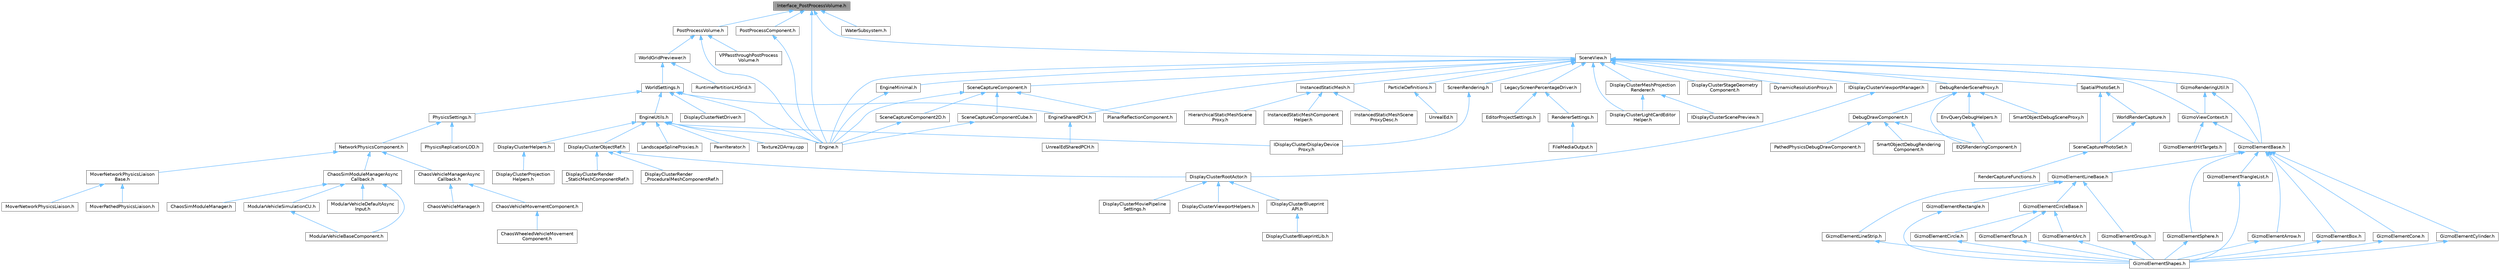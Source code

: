 digraph "Interface_PostProcessVolume.h"
{
 // INTERACTIVE_SVG=YES
 // LATEX_PDF_SIZE
  bgcolor="transparent";
  edge [fontname=Helvetica,fontsize=10,labelfontname=Helvetica,labelfontsize=10];
  node [fontname=Helvetica,fontsize=10,shape=box,height=0.2,width=0.4];
  Node1 [id="Node000001",label="Interface_PostProcessVolume.h",height=0.2,width=0.4,color="gray40", fillcolor="grey60", style="filled", fontcolor="black",tooltip=" "];
  Node1 -> Node2 [id="edge1_Node000001_Node000002",dir="back",color="steelblue1",style="solid",tooltip=" "];
  Node2 [id="Node000002",label="Engine.h",height=0.2,width=0.4,color="grey40", fillcolor="white", style="filled",URL="$d1/d34/Public_2Engine_8h.html",tooltip=" "];
  Node1 -> Node3 [id="edge2_Node000001_Node000003",dir="back",color="steelblue1",style="solid",tooltip=" "];
  Node3 [id="Node000003",label="PostProcessComponent.h",height=0.2,width=0.4,color="grey40", fillcolor="white", style="filled",URL="$d7/db2/PostProcessComponent_8h.html",tooltip=" "];
  Node3 -> Node2 [id="edge3_Node000003_Node000002",dir="back",color="steelblue1",style="solid",tooltip=" "];
  Node1 -> Node4 [id="edge4_Node000001_Node000004",dir="back",color="steelblue1",style="solid",tooltip=" "];
  Node4 [id="Node000004",label="PostProcessVolume.h",height=0.2,width=0.4,color="grey40", fillcolor="white", style="filled",URL="$d3/dd0/PostProcessVolume_8h.html",tooltip=" "];
  Node4 -> Node2 [id="edge5_Node000004_Node000002",dir="back",color="steelblue1",style="solid",tooltip=" "];
  Node4 -> Node5 [id="edge6_Node000004_Node000005",dir="back",color="steelblue1",style="solid",tooltip=" "];
  Node5 [id="Node000005",label="VPPassthroughPostProcess\lVolume.h",height=0.2,width=0.4,color="grey40", fillcolor="white", style="filled",URL="$d4/d66/VPPassthroughPostProcessVolume_8h.html",tooltip=" "];
  Node4 -> Node6 [id="edge7_Node000004_Node000006",dir="back",color="steelblue1",style="solid",tooltip=" "];
  Node6 [id="Node000006",label="WorldGridPreviewer.h",height=0.2,width=0.4,color="grey40", fillcolor="white", style="filled",URL="$d2/d7a/WorldGridPreviewer_8h.html",tooltip=" "];
  Node6 -> Node7 [id="edge8_Node000006_Node000007",dir="back",color="steelblue1",style="solid",tooltip=" "];
  Node7 [id="Node000007",label="RuntimePartitionLHGrid.h",height=0.2,width=0.4,color="grey40", fillcolor="white", style="filled",URL="$d7/d7d/RuntimePartitionLHGrid_8h.html",tooltip=" "];
  Node6 -> Node8 [id="edge9_Node000006_Node000008",dir="back",color="steelblue1",style="solid",tooltip=" "];
  Node8 [id="Node000008",label="WorldSettings.h",height=0.2,width=0.4,color="grey40", fillcolor="white", style="filled",URL="$dd/d74/WorldSettings_8h.html",tooltip=" "];
  Node8 -> Node9 [id="edge10_Node000008_Node000009",dir="back",color="steelblue1",style="solid",tooltip=" "];
  Node9 [id="Node000009",label="DisplayClusterNetDriver.h",height=0.2,width=0.4,color="grey40", fillcolor="white", style="filled",URL="$db/de1/DisplayClusterNetDriver_8h.html",tooltip=" "];
  Node8 -> Node2 [id="edge11_Node000008_Node000002",dir="back",color="steelblue1",style="solid",tooltip=" "];
  Node8 -> Node10 [id="edge12_Node000008_Node000010",dir="back",color="steelblue1",style="solid",tooltip=" "];
  Node10 [id="Node000010",label="EngineSharedPCH.h",height=0.2,width=0.4,color="grey40", fillcolor="white", style="filled",URL="$dc/dbb/EngineSharedPCH_8h.html",tooltip=" "];
  Node10 -> Node11 [id="edge13_Node000010_Node000011",dir="back",color="steelblue1",style="solid",tooltip=" "];
  Node11 [id="Node000011",label="UnrealEdSharedPCH.h",height=0.2,width=0.4,color="grey40", fillcolor="white", style="filled",URL="$d1/de6/UnrealEdSharedPCH_8h.html",tooltip=" "];
  Node8 -> Node12 [id="edge14_Node000008_Node000012",dir="back",color="steelblue1",style="solid",tooltip=" "];
  Node12 [id="Node000012",label="EngineUtils.h",height=0.2,width=0.4,color="grey40", fillcolor="white", style="filled",URL="$d4/d61/EngineUtils_8h.html",tooltip=" "];
  Node12 -> Node13 [id="edge15_Node000012_Node000013",dir="back",color="steelblue1",style="solid",tooltip=" "];
  Node13 [id="Node000013",label="DisplayClusterHelpers.h",height=0.2,width=0.4,color="grey40", fillcolor="white", style="filled",URL="$da/dda/DisplayClusterHelpers_8h.html",tooltip=" "];
  Node13 -> Node14 [id="edge16_Node000013_Node000014",dir="back",color="steelblue1",style="solid",tooltip=" "];
  Node14 [id="Node000014",label="DisplayClusterProjection\lHelpers.h",height=0.2,width=0.4,color="grey40", fillcolor="white", style="filled",URL="$df/d0b/DisplayClusterProjectionHelpers_8h.html",tooltip=" "];
  Node12 -> Node15 [id="edge17_Node000012_Node000015",dir="back",color="steelblue1",style="solid",tooltip=" "];
  Node15 [id="Node000015",label="DisplayClusterObjectRef.h",height=0.2,width=0.4,color="grey40", fillcolor="white", style="filled",URL="$d9/d87/DisplayClusterObjectRef_8h.html",tooltip=" "];
  Node15 -> Node16 [id="edge18_Node000015_Node000016",dir="back",color="steelblue1",style="solid",tooltip=" "];
  Node16 [id="Node000016",label="DisplayClusterRender\l_ProceduralMeshComponentRef.h",height=0.2,width=0.4,color="grey40", fillcolor="white", style="filled",URL="$da/dbe/DisplayClusterRender__ProceduralMeshComponentRef_8h.html",tooltip=" "];
  Node15 -> Node17 [id="edge19_Node000015_Node000017",dir="back",color="steelblue1",style="solid",tooltip=" "];
  Node17 [id="Node000017",label="DisplayClusterRender\l_StaticMeshComponentRef.h",height=0.2,width=0.4,color="grey40", fillcolor="white", style="filled",URL="$dd/d84/DisplayClusterRender__StaticMeshComponentRef_8h.html",tooltip=" "];
  Node15 -> Node18 [id="edge20_Node000015_Node000018",dir="back",color="steelblue1",style="solid",tooltip=" "];
  Node18 [id="Node000018",label="DisplayClusterRootActor.h",height=0.2,width=0.4,color="grey40", fillcolor="white", style="filled",URL="$d0/d41/DisplayClusterRootActor_8h.html",tooltip=" "];
  Node18 -> Node19 [id="edge21_Node000018_Node000019",dir="back",color="steelblue1",style="solid",tooltip=" "];
  Node19 [id="Node000019",label="DisplayClusterMoviePipeline\lSettings.h",height=0.2,width=0.4,color="grey40", fillcolor="white", style="filled",URL="$d7/d56/DisplayClusterMoviePipelineSettings_8h.html",tooltip=" "];
  Node18 -> Node20 [id="edge22_Node000018_Node000020",dir="back",color="steelblue1",style="solid",tooltip=" "];
  Node20 [id="Node000020",label="DisplayClusterViewportHelpers.h",height=0.2,width=0.4,color="grey40", fillcolor="white", style="filled",URL="$d6/d8b/DisplayClusterViewportHelpers_8h.html",tooltip=" "];
  Node18 -> Node21 [id="edge23_Node000018_Node000021",dir="back",color="steelblue1",style="solid",tooltip=" "];
  Node21 [id="Node000021",label="IDisplayClusterBlueprint\lAPI.h",height=0.2,width=0.4,color="grey40", fillcolor="white", style="filled",URL="$d6/dd6/IDisplayClusterBlueprintAPI_8h.html",tooltip=" "];
  Node21 -> Node22 [id="edge24_Node000021_Node000022",dir="back",color="steelblue1",style="solid",tooltip=" "];
  Node22 [id="Node000022",label="DisplayClusterBlueprintLib.h",height=0.2,width=0.4,color="grey40", fillcolor="white", style="filled",URL="$d9/d13/DisplayClusterBlueprintLib_8h.html",tooltip=" "];
  Node12 -> Node2 [id="edge25_Node000012_Node000002",dir="back",color="steelblue1",style="solid",tooltip=" "];
  Node12 -> Node23 [id="edge26_Node000012_Node000023",dir="back",color="steelblue1",style="solid",tooltip=" "];
  Node23 [id="Node000023",label="IDisplayClusterDisplayDevice\lProxy.h",height=0.2,width=0.4,color="grey40", fillcolor="white", style="filled",URL="$dd/d48/IDisplayClusterDisplayDeviceProxy_8h.html",tooltip=" "];
  Node12 -> Node24 [id="edge27_Node000012_Node000024",dir="back",color="steelblue1",style="solid",tooltip=" "];
  Node24 [id="Node000024",label="LandscapeSplineProxies.h",height=0.2,width=0.4,color="grey40", fillcolor="white", style="filled",URL="$d6/d6f/LandscapeSplineProxies_8h.html",tooltip=" "];
  Node12 -> Node25 [id="edge28_Node000012_Node000025",dir="back",color="steelblue1",style="solid",tooltip=" "];
  Node25 [id="Node000025",label="PawnIterator.h",height=0.2,width=0.4,color="grey40", fillcolor="white", style="filled",URL="$d3/d9c/PawnIterator_8h.html",tooltip=" "];
  Node12 -> Node26 [id="edge29_Node000012_Node000026",dir="back",color="steelblue1",style="solid",tooltip=" "];
  Node26 [id="Node000026",label="Texture2DArray.cpp",height=0.2,width=0.4,color="grey40", fillcolor="white", style="filled",URL="$d7/d13/Texture2DArray_8cpp.html",tooltip=" "];
  Node8 -> Node27 [id="edge30_Node000008_Node000027",dir="back",color="steelblue1",style="solid",tooltip=" "];
  Node27 [id="Node000027",label="PhysicsSettings.h",height=0.2,width=0.4,color="grey40", fillcolor="white", style="filled",URL="$d7/db9/PhysicsSettings_8h.html",tooltip=" "];
  Node27 -> Node28 [id="edge31_Node000027_Node000028",dir="back",color="steelblue1",style="solid",tooltip=" "];
  Node28 [id="Node000028",label="NetworkPhysicsComponent.h",height=0.2,width=0.4,color="grey40", fillcolor="white", style="filled",URL="$d5/dcb/NetworkPhysicsComponent_8h.html",tooltip=" "];
  Node28 -> Node29 [id="edge32_Node000028_Node000029",dir="back",color="steelblue1",style="solid",tooltip=" "];
  Node29 [id="Node000029",label="ChaosSimModuleManagerAsync\lCallback.h",height=0.2,width=0.4,color="grey40", fillcolor="white", style="filled",URL="$d7/dd0/ChaosSimModuleManagerAsyncCallback_8h.html",tooltip=" "];
  Node29 -> Node30 [id="edge33_Node000029_Node000030",dir="back",color="steelblue1",style="solid",tooltip=" "];
  Node30 [id="Node000030",label="ChaosSimModuleManager.h",height=0.2,width=0.4,color="grey40", fillcolor="white", style="filled",URL="$d7/dd1/ChaosSimModuleManager_8h.html",tooltip=" "];
  Node29 -> Node31 [id="edge34_Node000029_Node000031",dir="back",color="steelblue1",style="solid",tooltip=" "];
  Node31 [id="Node000031",label="ModularVehicleBaseComponent.h",height=0.2,width=0.4,color="grey40", fillcolor="white", style="filled",URL="$d3/dc7/ModularVehicleBaseComponent_8h.html",tooltip=" "];
  Node29 -> Node32 [id="edge35_Node000029_Node000032",dir="back",color="steelblue1",style="solid",tooltip=" "];
  Node32 [id="Node000032",label="ModularVehicleDefaultAsync\lInput.h",height=0.2,width=0.4,color="grey40", fillcolor="white", style="filled",URL="$d5/df8/ModularVehicleDefaultAsyncInput_8h.html",tooltip=" "];
  Node29 -> Node33 [id="edge36_Node000029_Node000033",dir="back",color="steelblue1",style="solid",tooltip=" "];
  Node33 [id="Node000033",label="ModularVehicleSimulationCU.h",height=0.2,width=0.4,color="grey40", fillcolor="white", style="filled",URL="$d8/d61/ModularVehicleSimulationCU_8h.html",tooltip=" "];
  Node33 -> Node31 [id="edge37_Node000033_Node000031",dir="back",color="steelblue1",style="solid",tooltip=" "];
  Node28 -> Node34 [id="edge38_Node000028_Node000034",dir="back",color="steelblue1",style="solid",tooltip=" "];
  Node34 [id="Node000034",label="ChaosVehicleManagerAsync\lCallback.h",height=0.2,width=0.4,color="grey40", fillcolor="white", style="filled",URL="$d4/dea/ChaosVehicleManagerAsyncCallback_8h.html",tooltip=" "];
  Node34 -> Node35 [id="edge39_Node000034_Node000035",dir="back",color="steelblue1",style="solid",tooltip=" "];
  Node35 [id="Node000035",label="ChaosVehicleManager.h",height=0.2,width=0.4,color="grey40", fillcolor="white", style="filled",URL="$d3/d70/ChaosVehicleManager_8h.html",tooltip=" "];
  Node34 -> Node36 [id="edge40_Node000034_Node000036",dir="back",color="steelblue1",style="solid",tooltip=" "];
  Node36 [id="Node000036",label="ChaosVehicleMovementComponent.h",height=0.2,width=0.4,color="grey40", fillcolor="white", style="filled",URL="$dc/dfc/ChaosVehicleMovementComponent_8h.html",tooltip=" "];
  Node36 -> Node37 [id="edge41_Node000036_Node000037",dir="back",color="steelblue1",style="solid",tooltip=" "];
  Node37 [id="Node000037",label="ChaosWheeledVehicleMovement\lComponent.h",height=0.2,width=0.4,color="grey40", fillcolor="white", style="filled",URL="$dc/d77/ChaosWheeledVehicleMovementComponent_8h.html",tooltip=" "];
  Node28 -> Node38 [id="edge42_Node000028_Node000038",dir="back",color="steelblue1",style="solid",tooltip=" "];
  Node38 [id="Node000038",label="MoverNetworkPhysicsLiaison\lBase.h",height=0.2,width=0.4,color="grey40", fillcolor="white", style="filled",URL="$d6/d54/MoverNetworkPhysicsLiaisonBase_8h.html",tooltip=" "];
  Node38 -> Node39 [id="edge43_Node000038_Node000039",dir="back",color="steelblue1",style="solid",tooltip=" "];
  Node39 [id="Node000039",label="MoverNetworkPhysicsLiaison.h",height=0.2,width=0.4,color="grey40", fillcolor="white", style="filled",URL="$d7/d6a/MoverNetworkPhysicsLiaison_8h.html",tooltip=" "];
  Node38 -> Node40 [id="edge44_Node000038_Node000040",dir="back",color="steelblue1",style="solid",tooltip=" "];
  Node40 [id="Node000040",label="MoverPathedPhysicsLiaison.h",height=0.2,width=0.4,color="grey40", fillcolor="white", style="filled",URL="$d8/d2d/MoverPathedPhysicsLiaison_8h.html",tooltip=" "];
  Node27 -> Node41 [id="edge45_Node000027_Node000041",dir="back",color="steelblue1",style="solid",tooltip=" "];
  Node41 [id="Node000041",label="PhysicsReplicationLOD.h",height=0.2,width=0.4,color="grey40", fillcolor="white", style="filled",URL="$de/de0/PhysicsReplicationLOD_8h.html",tooltip=" "];
  Node1 -> Node42 [id="edge46_Node000001_Node000042",dir="back",color="steelblue1",style="solid",tooltip=" "];
  Node42 [id="Node000042",label="SceneView.h",height=0.2,width=0.4,color="grey40", fillcolor="white", style="filled",URL="$d0/d2a/SceneView_8h.html",tooltip=" "];
  Node42 -> Node43 [id="edge47_Node000042_Node000043",dir="back",color="steelblue1",style="solid",tooltip=" "];
  Node43 [id="Node000043",label="DebugRenderSceneProxy.h",height=0.2,width=0.4,color="grey40", fillcolor="white", style="filled",URL="$dc/db2/DebugRenderSceneProxy_8h.html",tooltip=" "];
  Node43 -> Node44 [id="edge48_Node000043_Node000044",dir="back",color="steelblue1",style="solid",tooltip=" "];
  Node44 [id="Node000044",label="DebugDrawComponent.h",height=0.2,width=0.4,color="grey40", fillcolor="white", style="filled",URL="$d9/dae/DebugDrawComponent_8h.html",tooltip=" "];
  Node44 -> Node45 [id="edge49_Node000044_Node000045",dir="back",color="steelblue1",style="solid",tooltip=" "];
  Node45 [id="Node000045",label="EQSRenderingComponent.h",height=0.2,width=0.4,color="grey40", fillcolor="white", style="filled",URL="$df/d63/EQSRenderingComponent_8h.html",tooltip=" "];
  Node44 -> Node46 [id="edge50_Node000044_Node000046",dir="back",color="steelblue1",style="solid",tooltip=" "];
  Node46 [id="Node000046",label="PathedPhysicsDebugDrawComponent.h",height=0.2,width=0.4,color="grey40", fillcolor="white", style="filled",URL="$d9/dd8/PathedPhysicsDebugDrawComponent_8h.html",tooltip=" "];
  Node44 -> Node47 [id="edge51_Node000044_Node000047",dir="back",color="steelblue1",style="solid",tooltip=" "];
  Node47 [id="Node000047",label="SmartObjectDebugRendering\lComponent.h",height=0.2,width=0.4,color="grey40", fillcolor="white", style="filled",URL="$d2/db9/SmartObjectDebugRenderingComponent_8h.html",tooltip=" "];
  Node43 -> Node45 [id="edge52_Node000043_Node000045",dir="back",color="steelblue1",style="solid",tooltip=" "];
  Node43 -> Node48 [id="edge53_Node000043_Node000048",dir="back",color="steelblue1",style="solid",tooltip=" "];
  Node48 [id="Node000048",label="EnvQueryDebugHelpers.h",height=0.2,width=0.4,color="grey40", fillcolor="white", style="filled",URL="$de/dda/EnvQueryDebugHelpers_8h.html",tooltip=" "];
  Node48 -> Node45 [id="edge54_Node000048_Node000045",dir="back",color="steelblue1",style="solid",tooltip=" "];
  Node43 -> Node49 [id="edge55_Node000043_Node000049",dir="back",color="steelblue1",style="solid",tooltip=" "];
  Node49 [id="Node000049",label="SmartObjectDebugSceneProxy.h",height=0.2,width=0.4,color="grey40", fillcolor="white", style="filled",URL="$dd/df5/SmartObjectDebugSceneProxy_8h.html",tooltip=" "];
  Node42 -> Node50 [id="edge56_Node000042_Node000050",dir="back",color="steelblue1",style="solid",tooltip=" "];
  Node50 [id="Node000050",label="DisplayClusterLightCardEditor\lHelper.h",height=0.2,width=0.4,color="grey40", fillcolor="white", style="filled",URL="$d5/d0b/DisplayClusterLightCardEditorHelper_8h.html",tooltip=" "];
  Node42 -> Node51 [id="edge57_Node000042_Node000051",dir="back",color="steelblue1",style="solid",tooltip=" "];
  Node51 [id="Node000051",label="DisplayClusterMeshProjection\lRenderer.h",height=0.2,width=0.4,color="grey40", fillcolor="white", style="filled",URL="$d5/d85/DisplayClusterMeshProjectionRenderer_8h.html",tooltip=" "];
  Node51 -> Node50 [id="edge58_Node000051_Node000050",dir="back",color="steelblue1",style="solid",tooltip=" "];
  Node51 -> Node52 [id="edge59_Node000051_Node000052",dir="back",color="steelblue1",style="solid",tooltip=" "];
  Node52 [id="Node000052",label="IDisplayClusterScenePreview.h",height=0.2,width=0.4,color="grey40", fillcolor="white", style="filled",URL="$dc/dce/IDisplayClusterScenePreview_8h.html",tooltip=" "];
  Node42 -> Node53 [id="edge60_Node000042_Node000053",dir="back",color="steelblue1",style="solid",tooltip=" "];
  Node53 [id="Node000053",label="DisplayClusterStageGeometry\lComponent.h",height=0.2,width=0.4,color="grey40", fillcolor="white", style="filled",URL="$d2/df3/DisplayClusterStageGeometryComponent_8h.html",tooltip=" "];
  Node42 -> Node54 [id="edge61_Node000042_Node000054",dir="back",color="steelblue1",style="solid",tooltip=" "];
  Node54 [id="Node000054",label="DynamicResolutionProxy.h",height=0.2,width=0.4,color="grey40", fillcolor="white", style="filled",URL="$de/d4c/DynamicResolutionProxy_8h.html",tooltip=" "];
  Node42 -> Node2 [id="edge62_Node000042_Node000002",dir="back",color="steelblue1",style="solid",tooltip=" "];
  Node42 -> Node55 [id="edge63_Node000042_Node000055",dir="back",color="steelblue1",style="solid",tooltip=" "];
  Node55 [id="Node000055",label="EngineMinimal.h",height=0.2,width=0.4,color="grey40", fillcolor="white", style="filled",URL="$d0/d2c/EngineMinimal_8h.html",tooltip=" "];
  Node55 -> Node2 [id="edge64_Node000055_Node000002",dir="back",color="steelblue1",style="solid",tooltip=" "];
  Node42 -> Node10 [id="edge65_Node000042_Node000010",dir="back",color="steelblue1",style="solid",tooltip=" "];
  Node42 -> Node56 [id="edge66_Node000042_Node000056",dir="back",color="steelblue1",style="solid",tooltip=" "];
  Node56 [id="Node000056",label="GizmoElementBase.h",height=0.2,width=0.4,color="grey40", fillcolor="white", style="filled",URL="$d5/d19/GizmoElementBase_8h.html",tooltip=" "];
  Node56 -> Node57 [id="edge67_Node000056_Node000057",dir="back",color="steelblue1",style="solid",tooltip=" "];
  Node57 [id="Node000057",label="GizmoElementArrow.h",height=0.2,width=0.4,color="grey40", fillcolor="white", style="filled",URL="$df/d5b/GizmoElementArrow_8h.html",tooltip=" "];
  Node57 -> Node58 [id="edge68_Node000057_Node000058",dir="back",color="steelblue1",style="solid",tooltip=" "];
  Node58 [id="Node000058",label="GizmoElementShapes.h",height=0.2,width=0.4,color="grey40", fillcolor="white", style="filled",URL="$d9/d54/GizmoElementShapes_8h.html",tooltip=" "];
  Node56 -> Node59 [id="edge69_Node000056_Node000059",dir="back",color="steelblue1",style="solid",tooltip=" "];
  Node59 [id="Node000059",label="GizmoElementBox.h",height=0.2,width=0.4,color="grey40", fillcolor="white", style="filled",URL="$d6/d7f/GizmoElementBox_8h.html",tooltip=" "];
  Node59 -> Node58 [id="edge70_Node000059_Node000058",dir="back",color="steelblue1",style="solid",tooltip=" "];
  Node56 -> Node60 [id="edge71_Node000056_Node000060",dir="back",color="steelblue1",style="solid",tooltip=" "];
  Node60 [id="Node000060",label="GizmoElementCone.h",height=0.2,width=0.4,color="grey40", fillcolor="white", style="filled",URL="$dc/dca/GizmoElementCone_8h.html",tooltip=" "];
  Node60 -> Node58 [id="edge72_Node000060_Node000058",dir="back",color="steelblue1",style="solid",tooltip=" "];
  Node56 -> Node61 [id="edge73_Node000056_Node000061",dir="back",color="steelblue1",style="solid",tooltip=" "];
  Node61 [id="Node000061",label="GizmoElementCylinder.h",height=0.2,width=0.4,color="grey40", fillcolor="white", style="filled",URL="$da/dff/GizmoElementCylinder_8h.html",tooltip=" "];
  Node61 -> Node58 [id="edge74_Node000061_Node000058",dir="back",color="steelblue1",style="solid",tooltip=" "];
  Node56 -> Node62 [id="edge75_Node000056_Node000062",dir="back",color="steelblue1",style="solid",tooltip=" "];
  Node62 [id="Node000062",label="GizmoElementLineBase.h",height=0.2,width=0.4,color="grey40", fillcolor="white", style="filled",URL="$d4/d1b/GizmoElementLineBase_8h.html",tooltip=" "];
  Node62 -> Node63 [id="edge76_Node000062_Node000063",dir="back",color="steelblue1",style="solid",tooltip=" "];
  Node63 [id="Node000063",label="GizmoElementCircleBase.h",height=0.2,width=0.4,color="grey40", fillcolor="white", style="filled",URL="$d5/d29/GizmoElementCircleBase_8h.html",tooltip=" "];
  Node63 -> Node64 [id="edge77_Node000063_Node000064",dir="back",color="steelblue1",style="solid",tooltip=" "];
  Node64 [id="Node000064",label="GizmoElementArc.h",height=0.2,width=0.4,color="grey40", fillcolor="white", style="filled",URL="$dc/dda/GizmoElementArc_8h.html",tooltip=" "];
  Node64 -> Node58 [id="edge78_Node000064_Node000058",dir="back",color="steelblue1",style="solid",tooltip=" "];
  Node63 -> Node65 [id="edge79_Node000063_Node000065",dir="back",color="steelblue1",style="solid",tooltip=" "];
  Node65 [id="Node000065",label="GizmoElementCircle.h",height=0.2,width=0.4,color="grey40", fillcolor="white", style="filled",URL="$dd/dd8/GizmoElementCircle_8h.html",tooltip=" "];
  Node65 -> Node58 [id="edge80_Node000065_Node000058",dir="back",color="steelblue1",style="solid",tooltip=" "];
  Node63 -> Node66 [id="edge81_Node000063_Node000066",dir="back",color="steelblue1",style="solid",tooltip=" "];
  Node66 [id="Node000066",label="GizmoElementTorus.h",height=0.2,width=0.4,color="grey40", fillcolor="white", style="filled",URL="$df/d72/GizmoElementTorus_8h.html",tooltip=" "];
  Node66 -> Node58 [id="edge82_Node000066_Node000058",dir="back",color="steelblue1",style="solid",tooltip=" "];
  Node62 -> Node67 [id="edge83_Node000062_Node000067",dir="back",color="steelblue1",style="solid",tooltip=" "];
  Node67 [id="Node000067",label="GizmoElementGroup.h",height=0.2,width=0.4,color="grey40", fillcolor="white", style="filled",URL="$df/d24/GizmoElementGroup_8h.html",tooltip=" "];
  Node67 -> Node58 [id="edge84_Node000067_Node000058",dir="back",color="steelblue1",style="solid",tooltip=" "];
  Node62 -> Node68 [id="edge85_Node000062_Node000068",dir="back",color="steelblue1",style="solid",tooltip=" "];
  Node68 [id="Node000068",label="GizmoElementLineStrip.h",height=0.2,width=0.4,color="grey40", fillcolor="white", style="filled",URL="$d8/dca/GizmoElementLineStrip_8h.html",tooltip=" "];
  Node68 -> Node58 [id="edge86_Node000068_Node000058",dir="back",color="steelblue1",style="solid",tooltip=" "];
  Node62 -> Node69 [id="edge87_Node000062_Node000069",dir="back",color="steelblue1",style="solid",tooltip=" "];
  Node69 [id="Node000069",label="GizmoElementRectangle.h",height=0.2,width=0.4,color="grey40", fillcolor="white", style="filled",URL="$de/d3f/GizmoElementRectangle_8h.html",tooltip=" "];
  Node69 -> Node58 [id="edge88_Node000069_Node000058",dir="back",color="steelblue1",style="solid",tooltip=" "];
  Node56 -> Node70 [id="edge89_Node000056_Node000070",dir="back",color="steelblue1",style="solid",tooltip=" "];
  Node70 [id="Node000070",label="GizmoElementSphere.h",height=0.2,width=0.4,color="grey40", fillcolor="white", style="filled",URL="$df/d53/GizmoElementSphere_8h.html",tooltip=" "];
  Node70 -> Node58 [id="edge90_Node000070_Node000058",dir="back",color="steelblue1",style="solid",tooltip=" "];
  Node56 -> Node71 [id="edge91_Node000056_Node000071",dir="back",color="steelblue1",style="solid",tooltip=" "];
  Node71 [id="Node000071",label="GizmoElementTriangleList.h",height=0.2,width=0.4,color="grey40", fillcolor="white", style="filled",URL="$dc/dc3/GizmoElementTriangleList_8h.html",tooltip=" "];
  Node71 -> Node58 [id="edge92_Node000071_Node000058",dir="back",color="steelblue1",style="solid",tooltip=" "];
  Node42 -> Node72 [id="edge93_Node000042_Node000072",dir="back",color="steelblue1",style="solid",tooltip=" "];
  Node72 [id="Node000072",label="GizmoRenderingUtil.h",height=0.2,width=0.4,color="grey40", fillcolor="white", style="filled",URL="$d0/d40/GizmoRenderingUtil_8h.html",tooltip=" "];
  Node72 -> Node56 [id="edge94_Node000072_Node000056",dir="back",color="steelblue1",style="solid",tooltip=" "];
  Node72 -> Node73 [id="edge95_Node000072_Node000073",dir="back",color="steelblue1",style="solid",tooltip=" "];
  Node73 [id="Node000073",label="GizmoViewContext.h",height=0.2,width=0.4,color="grey40", fillcolor="white", style="filled",URL="$dd/d1a/GizmoViewContext_8h.html",tooltip=" "];
  Node73 -> Node56 [id="edge96_Node000073_Node000056",dir="back",color="steelblue1",style="solid",tooltip=" "];
  Node73 -> Node74 [id="edge97_Node000073_Node000074",dir="back",color="steelblue1",style="solid",tooltip=" "];
  Node74 [id="Node000074",label="GizmoElementHitTargets.h",height=0.2,width=0.4,color="grey40", fillcolor="white", style="filled",URL="$da/d23/GizmoElementHitTargets_8h.html",tooltip=" "];
  Node42 -> Node73 [id="edge98_Node000042_Node000073",dir="back",color="steelblue1",style="solid",tooltip=" "];
  Node42 -> Node75 [id="edge99_Node000042_Node000075",dir="back",color="steelblue1",style="solid",tooltip=" "];
  Node75 [id="Node000075",label="IDisplayClusterViewportManager.h",height=0.2,width=0.4,color="grey40", fillcolor="white", style="filled",URL="$db/da9/IDisplayClusterViewportManager_8h.html",tooltip=" "];
  Node75 -> Node18 [id="edge100_Node000075_Node000018",dir="back",color="steelblue1",style="solid",tooltip=" "];
  Node42 -> Node76 [id="edge101_Node000042_Node000076",dir="back",color="steelblue1",style="solid",tooltip=" "];
  Node76 [id="Node000076",label="InstancedStaticMesh.h",height=0.2,width=0.4,color="grey40", fillcolor="white", style="filled",URL="$dd/d89/InstancedStaticMesh_8h.html",tooltip=" "];
  Node76 -> Node77 [id="edge102_Node000076_Node000077",dir="back",color="steelblue1",style="solid",tooltip=" "];
  Node77 [id="Node000077",label="HierarchicalStaticMeshScene\lProxy.h",height=0.2,width=0.4,color="grey40", fillcolor="white", style="filled",URL="$d3/d4d/HierarchicalStaticMeshSceneProxy_8h.html",tooltip=" "];
  Node76 -> Node78 [id="edge103_Node000076_Node000078",dir="back",color="steelblue1",style="solid",tooltip=" "];
  Node78 [id="Node000078",label="InstancedStaticMeshComponent\lHelper.h",height=0.2,width=0.4,color="grey40", fillcolor="white", style="filled",URL="$dc/dc7/InstancedStaticMeshComponentHelper_8h.html",tooltip=" "];
  Node76 -> Node79 [id="edge104_Node000076_Node000079",dir="back",color="steelblue1",style="solid",tooltip=" "];
  Node79 [id="Node000079",label="InstancedStaticMeshScene\lProxyDesc.h",height=0.2,width=0.4,color="grey40", fillcolor="white", style="filled",URL="$db/dcf/InstancedStaticMeshSceneProxyDesc_8h.html",tooltip=" "];
  Node42 -> Node80 [id="edge105_Node000042_Node000080",dir="back",color="steelblue1",style="solid",tooltip=" "];
  Node80 [id="Node000080",label="LegacyScreenPercentageDriver.h",height=0.2,width=0.4,color="grey40", fillcolor="white", style="filled",URL="$d7/db3/LegacyScreenPercentageDriver_8h.html",tooltip=" "];
  Node80 -> Node81 [id="edge106_Node000080_Node000081",dir="back",color="steelblue1",style="solid",tooltip=" "];
  Node81 [id="Node000081",label="EditorProjectSettings.h",height=0.2,width=0.4,color="grey40", fillcolor="white", style="filled",URL="$d5/d1a/EditorProjectSettings_8h.html",tooltip=" "];
  Node80 -> Node82 [id="edge107_Node000080_Node000082",dir="back",color="steelblue1",style="solid",tooltip=" "];
  Node82 [id="Node000082",label="RendererSettings.h",height=0.2,width=0.4,color="grey40", fillcolor="white", style="filled",URL="$d4/db4/RendererSettings_8h.html",tooltip=" "];
  Node82 -> Node83 [id="edge108_Node000082_Node000083",dir="back",color="steelblue1",style="solid",tooltip=" "];
  Node83 [id="Node000083",label="FileMediaOutput.h",height=0.2,width=0.4,color="grey40", fillcolor="white", style="filled",URL="$d8/dfb/FileMediaOutput_8h.html",tooltip=" "];
  Node42 -> Node84 [id="edge109_Node000042_Node000084",dir="back",color="steelblue1",style="solid",tooltip=" "];
  Node84 [id="Node000084",label="ParticleDefinitions.h",height=0.2,width=0.4,color="grey40", fillcolor="white", style="filled",URL="$db/dde/ParticleDefinitions_8h.html",tooltip=" "];
  Node84 -> Node85 [id="edge110_Node000084_Node000085",dir="back",color="steelblue1",style="solid",tooltip=" "];
  Node85 [id="Node000085",label="UnrealEd.h",height=0.2,width=0.4,color="grey40", fillcolor="white", style="filled",URL="$d2/d5f/UnrealEd_8h.html",tooltip=" "];
  Node42 -> Node86 [id="edge111_Node000042_Node000086",dir="back",color="steelblue1",style="solid",tooltip=" "];
  Node86 [id="Node000086",label="SceneCaptureComponent.h",height=0.2,width=0.4,color="grey40", fillcolor="white", style="filled",URL="$d2/d59/SceneCaptureComponent_8h.html",tooltip=" "];
  Node86 -> Node2 [id="edge112_Node000086_Node000002",dir="back",color="steelblue1",style="solid",tooltip=" "];
  Node86 -> Node87 [id="edge113_Node000086_Node000087",dir="back",color="steelblue1",style="solid",tooltip=" "];
  Node87 [id="Node000087",label="PlanarReflectionComponent.h",height=0.2,width=0.4,color="grey40", fillcolor="white", style="filled",URL="$db/d56/PlanarReflectionComponent_8h.html",tooltip=" "];
  Node86 -> Node88 [id="edge114_Node000086_Node000088",dir="back",color="steelblue1",style="solid",tooltip=" "];
  Node88 [id="Node000088",label="SceneCaptureComponent2D.h",height=0.2,width=0.4,color="grey40", fillcolor="white", style="filled",URL="$d1/dc3/SceneCaptureComponent2D_8h.html",tooltip=" "];
  Node88 -> Node2 [id="edge115_Node000088_Node000002",dir="back",color="steelblue1",style="solid",tooltip=" "];
  Node86 -> Node89 [id="edge116_Node000086_Node000089",dir="back",color="steelblue1",style="solid",tooltip=" "];
  Node89 [id="Node000089",label="SceneCaptureComponentCube.h",height=0.2,width=0.4,color="grey40", fillcolor="white", style="filled",URL="$db/d12/SceneCaptureComponentCube_8h.html",tooltip=" "];
  Node89 -> Node2 [id="edge117_Node000089_Node000002",dir="back",color="steelblue1",style="solid",tooltip=" "];
  Node42 -> Node90 [id="edge118_Node000042_Node000090",dir="back",color="steelblue1",style="solid",tooltip=" "];
  Node90 [id="Node000090",label="ScreenRendering.h",height=0.2,width=0.4,color="grey40", fillcolor="white", style="filled",URL="$d8/d7a/ScreenRendering_8h.html",tooltip=" "];
  Node90 -> Node23 [id="edge119_Node000090_Node000023",dir="back",color="steelblue1",style="solid",tooltip=" "];
  Node42 -> Node91 [id="edge120_Node000042_Node000091",dir="back",color="steelblue1",style="solid",tooltip=" "];
  Node91 [id="Node000091",label="SpatialPhotoSet.h",height=0.2,width=0.4,color="grey40", fillcolor="white", style="filled",URL="$d4/de6/SpatialPhotoSet_8h.html",tooltip=" "];
  Node91 -> Node92 [id="edge121_Node000091_Node000092",dir="back",color="steelblue1",style="solid",tooltip=" "];
  Node92 [id="Node000092",label="SceneCapturePhotoSet.h",height=0.2,width=0.4,color="grey40", fillcolor="white", style="filled",URL="$da/d6b/SceneCapturePhotoSet_8h.html",tooltip=" "];
  Node92 -> Node93 [id="edge122_Node000092_Node000093",dir="back",color="steelblue1",style="solid",tooltip=" "];
  Node93 [id="Node000093",label="RenderCaptureFunctions.h",height=0.2,width=0.4,color="grey40", fillcolor="white", style="filled",URL="$d3/dc6/RenderCaptureFunctions_8h.html",tooltip=" "];
  Node91 -> Node94 [id="edge123_Node000091_Node000094",dir="back",color="steelblue1",style="solid",tooltip=" "];
  Node94 [id="Node000094",label="WorldRenderCapture.h",height=0.2,width=0.4,color="grey40", fillcolor="white", style="filled",URL="$d2/db2/WorldRenderCapture_8h.html",tooltip=" "];
  Node94 -> Node92 [id="edge124_Node000094_Node000092",dir="back",color="steelblue1",style="solid",tooltip=" "];
  Node1 -> Node95 [id="edge125_Node000001_Node000095",dir="back",color="steelblue1",style="solid",tooltip=" "];
  Node95 [id="Node000095",label="WaterSubsystem.h",height=0.2,width=0.4,color="grey40", fillcolor="white", style="filled",URL="$d0/d57/WaterSubsystem_8h.html",tooltip=" "];
}
